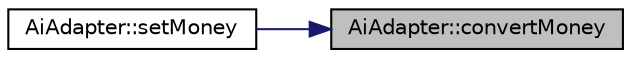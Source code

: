 digraph "AiAdapter::convertMoney"
{
 // LATEX_PDF_SIZE
  edge [fontname="Helvetica",fontsize="10",labelfontname="Helvetica",labelfontsize="10"];
  node [fontname="Helvetica",fontsize="10",shape=record];
  rankdir="RL";
  Node1 [label="AiAdapter::convertMoney",height=0.2,width=0.4,color="black", fillcolor="grey75", style="filled", fontcolor="black",tooltip=" "];
  Node1 -> Node2 [dir="back",color="midnightblue",fontsize="10",style="solid",fontname="Helvetica"];
  Node2 [label="AiAdapter::setMoney",height=0.2,width=0.4,color="black", fillcolor="white", style="filled",URL="$class_ai_adapter.html#adb20752fe0a0030069c6ff1fd8464f4a",tooltip=" "];
}
